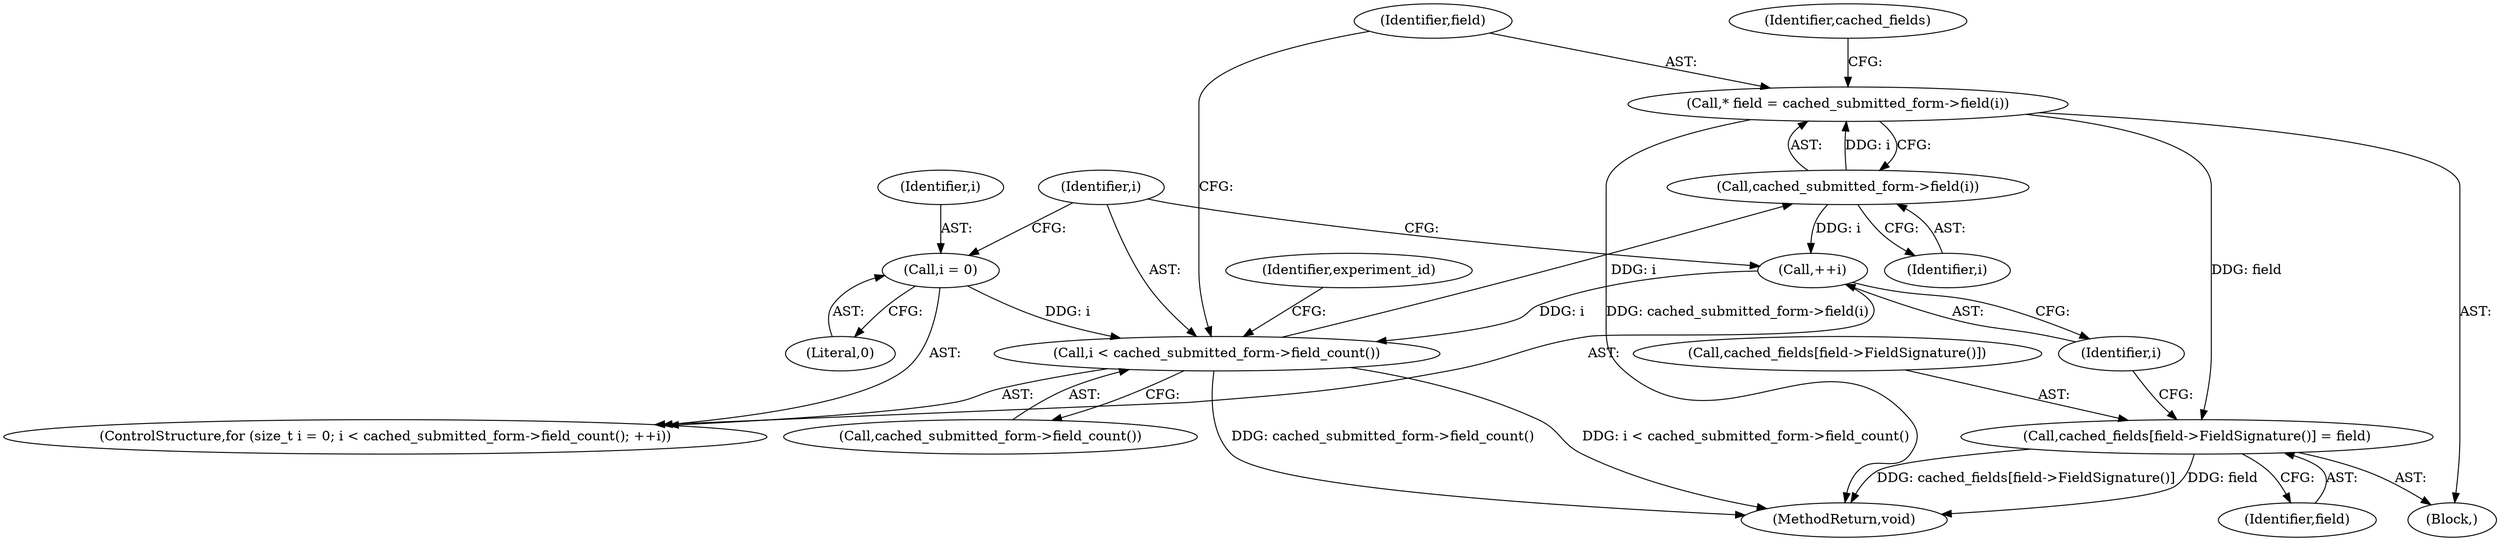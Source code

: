 digraph "0_Chrome_5f372f899b8709dac700710b5f0f90959dcf9ecb@array" {
"1000131" [label="(Call,cached_fields[field->FieldSignature()] = field)"];
"1000127" [label="(Call,* field = cached_submitted_form->field(i))"];
"1000129" [label="(Call,cached_submitted_form->field(i))"];
"1000120" [label="(Call,i < cached_submitted_form->field_count())"];
"1000117" [label="(Call,i = 0)"];
"1000123" [label="(Call,++i)"];
"1000120" [label="(Call,i < cached_submitted_form->field_count())"];
"1000131" [label="(Call,cached_fields[field->FieldSignature()] = field)"];
"1000123" [label="(Call,++i)"];
"1000119" [label="(Literal,0)"];
"1000262" [label="(MethodReturn,void)"];
"1000125" [label="(Block,)"];
"1000130" [label="(Identifier,i)"];
"1000115" [label="(ControlStructure,for (size_t i = 0; i < cached_submitted_form->field_count(); ++i))"];
"1000122" [label="(Call,cached_submitted_form->field_count())"];
"1000121" [label="(Identifier,i)"];
"1000132" [label="(Call,cached_fields[field->FieldSignature()])"];
"1000138" [label="(Identifier,experiment_id)"];
"1000117" [label="(Call,i = 0)"];
"1000127" [label="(Call,* field = cached_submitted_form->field(i))"];
"1000129" [label="(Call,cached_submitted_form->field(i))"];
"1000133" [label="(Identifier,cached_fields)"];
"1000118" [label="(Identifier,i)"];
"1000128" [label="(Identifier,field)"];
"1000124" [label="(Identifier,i)"];
"1000135" [label="(Identifier,field)"];
"1000131" -> "1000125"  [label="AST: "];
"1000131" -> "1000135"  [label="CFG: "];
"1000132" -> "1000131"  [label="AST: "];
"1000135" -> "1000131"  [label="AST: "];
"1000124" -> "1000131"  [label="CFG: "];
"1000131" -> "1000262"  [label="DDG: cached_fields[field->FieldSignature()]"];
"1000131" -> "1000262"  [label="DDG: field"];
"1000127" -> "1000131"  [label="DDG: field"];
"1000127" -> "1000125"  [label="AST: "];
"1000127" -> "1000129"  [label="CFG: "];
"1000128" -> "1000127"  [label="AST: "];
"1000129" -> "1000127"  [label="AST: "];
"1000133" -> "1000127"  [label="CFG: "];
"1000127" -> "1000262"  [label="DDG: cached_submitted_form->field(i)"];
"1000129" -> "1000127"  [label="DDG: i"];
"1000129" -> "1000130"  [label="CFG: "];
"1000130" -> "1000129"  [label="AST: "];
"1000129" -> "1000123"  [label="DDG: i"];
"1000120" -> "1000129"  [label="DDG: i"];
"1000120" -> "1000115"  [label="AST: "];
"1000120" -> "1000122"  [label="CFG: "];
"1000121" -> "1000120"  [label="AST: "];
"1000122" -> "1000120"  [label="AST: "];
"1000128" -> "1000120"  [label="CFG: "];
"1000138" -> "1000120"  [label="CFG: "];
"1000120" -> "1000262"  [label="DDG: i < cached_submitted_form->field_count()"];
"1000120" -> "1000262"  [label="DDG: cached_submitted_form->field_count()"];
"1000117" -> "1000120"  [label="DDG: i"];
"1000123" -> "1000120"  [label="DDG: i"];
"1000117" -> "1000115"  [label="AST: "];
"1000117" -> "1000119"  [label="CFG: "];
"1000118" -> "1000117"  [label="AST: "];
"1000119" -> "1000117"  [label="AST: "];
"1000121" -> "1000117"  [label="CFG: "];
"1000123" -> "1000115"  [label="AST: "];
"1000123" -> "1000124"  [label="CFG: "];
"1000124" -> "1000123"  [label="AST: "];
"1000121" -> "1000123"  [label="CFG: "];
}
